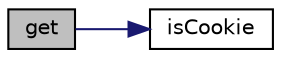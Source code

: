 digraph "get"
{
  edge [fontname="Helvetica",fontsize="10",labelfontname="Helvetica",labelfontsize="10"];
  node [fontname="Helvetica",fontsize="10",shape=record];
  rankdir="LR";
  Node4 [label="get",height=0.2,width=0.4,color="black", fillcolor="grey75", style="filled", fontcolor="black"];
  Node4 -> Node5 [color="midnightblue",fontsize="10",style="solid"];
  Node5 [label="isCookie",height=0.2,width=0.4,color="black", fillcolor="white", style="filled",URL="$class_zest_1_1_cookies_1_1_cookies.html#ac6f668aff0e191a6077c7b2c1694d4cd"];
}
